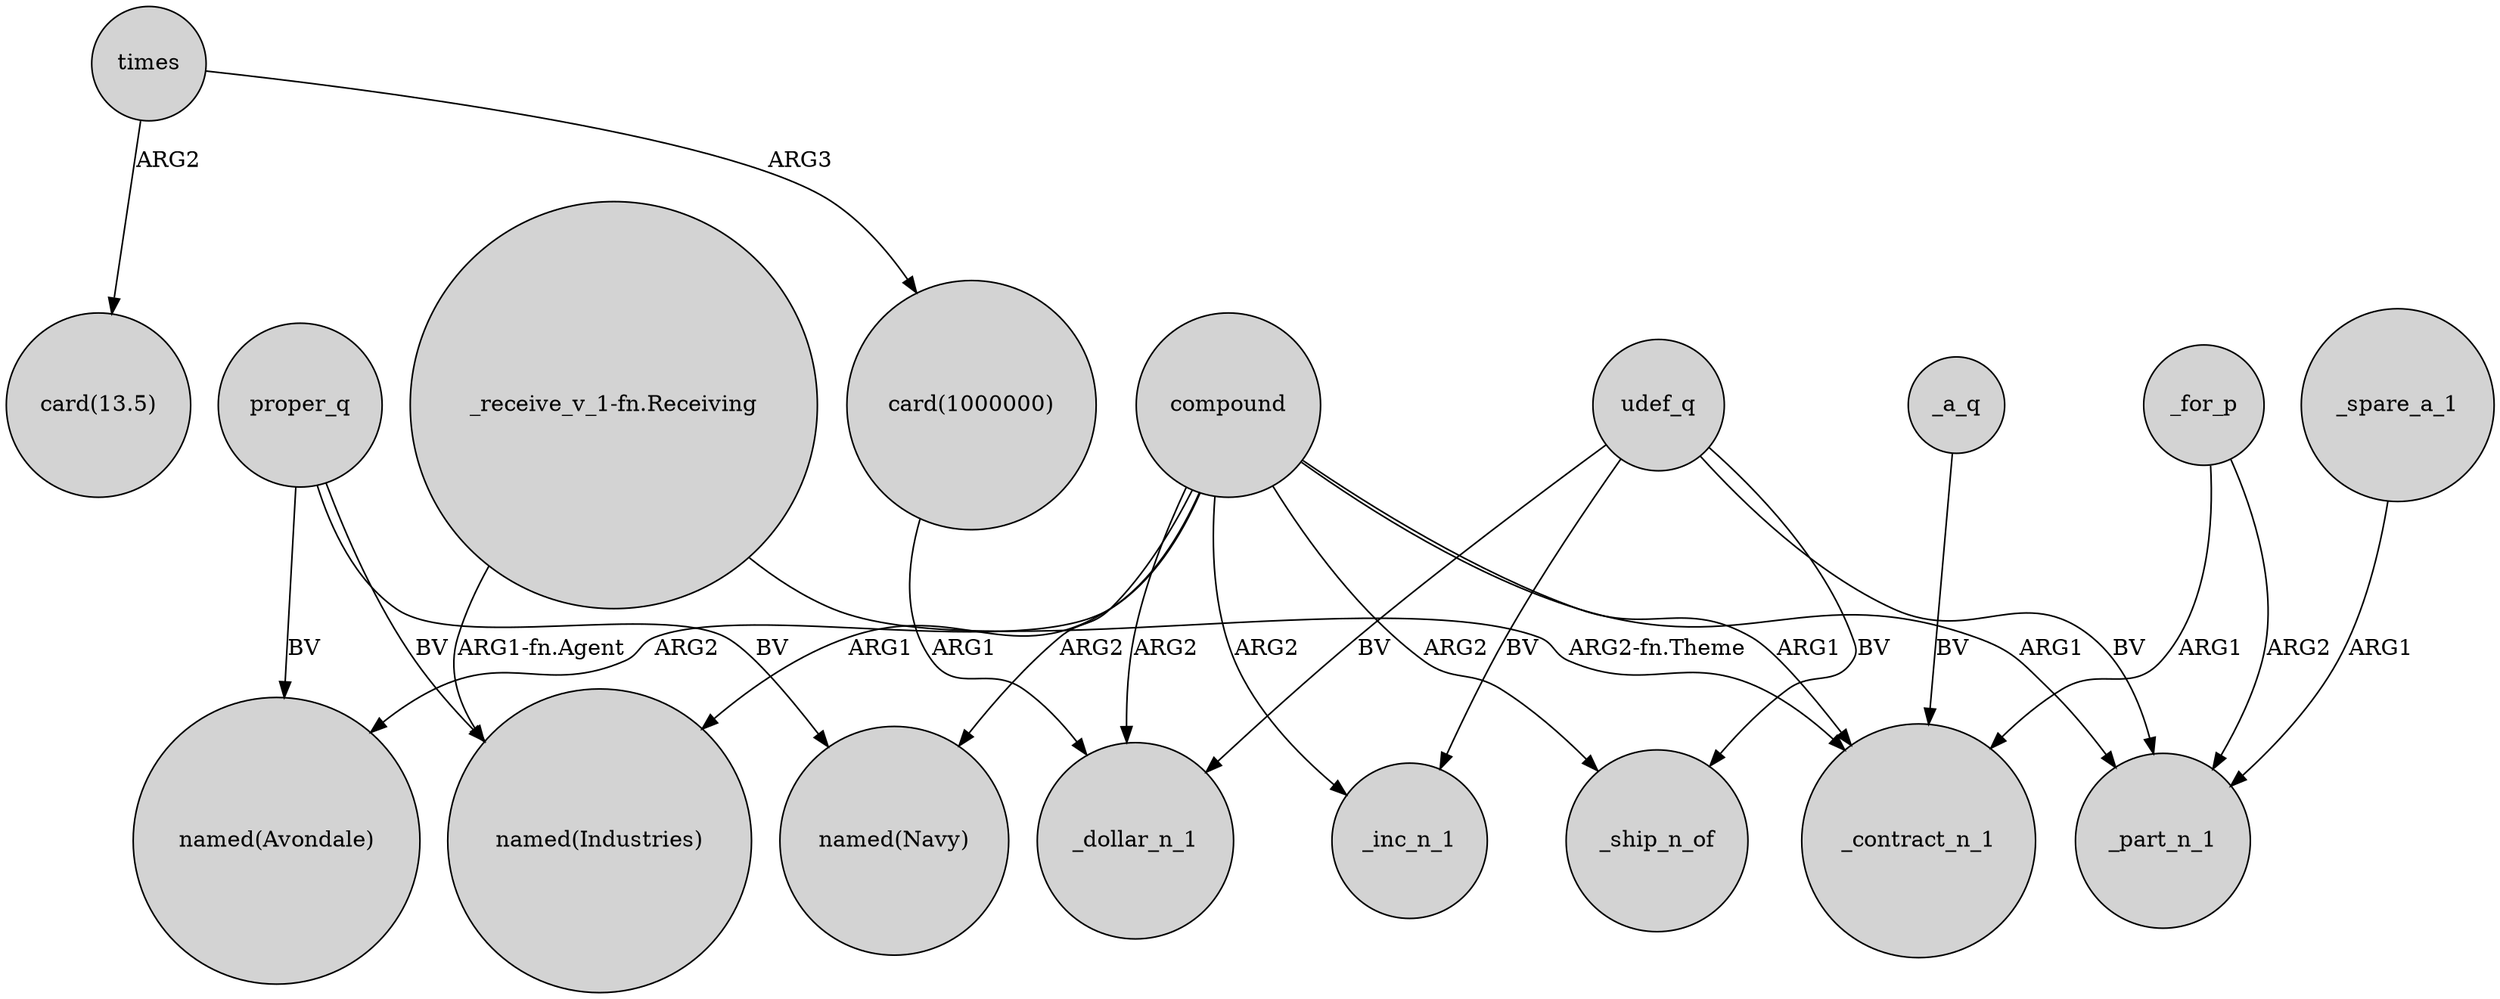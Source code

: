 digraph {
	node [shape=circle style=filled]
	times -> "card(13.5)" [label=ARG2]
	compound -> "named(Industries)" [label=ARG1]
	"card(1000000)" -> _dollar_n_1 [label=ARG1]
	udef_q -> _inc_n_1 [label=BV]
	udef_q -> _ship_n_of [label=BV]
	compound -> _part_n_1 [label=ARG1]
	compound -> "named(Navy)" [label=ARG2]
	proper_q -> "named(Avondale)" [label=BV]
	compound -> _contract_n_1 [label=ARG1]
	_a_q -> _contract_n_1 [label=BV]
	_spare_a_1 -> _part_n_1 [label=ARG1]
	proper_q -> "named(Navy)" [label=BV]
	compound -> "named(Avondale)" [label=ARG2]
	compound -> _ship_n_of [label=ARG2]
	times -> "card(1000000)" [label=ARG3]
	"_receive_v_1-fn.Receiving" -> "named(Industries)" [label="ARG1-fn.Agent"]
	udef_q -> _part_n_1 [label=BV]
	_for_p -> _part_n_1 [label=ARG2]
	compound -> _dollar_n_1 [label=ARG2]
	proper_q -> "named(Industries)" [label=BV]
	compound -> _inc_n_1 [label=ARG2]
	_for_p -> _contract_n_1 [label=ARG1]
	"_receive_v_1-fn.Receiving" -> _contract_n_1 [label="ARG2-fn.Theme"]
	udef_q -> _dollar_n_1 [label=BV]
}

